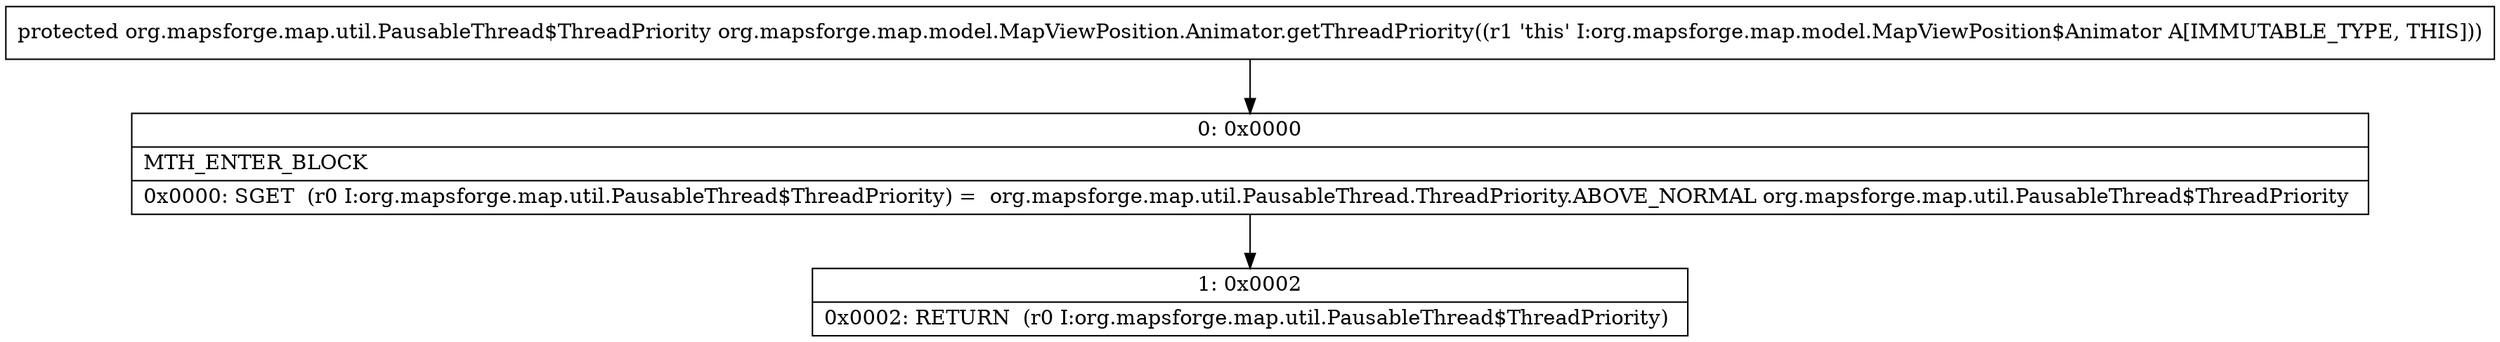 digraph "CFG fororg.mapsforge.map.model.MapViewPosition.Animator.getThreadPriority()Lorg\/mapsforge\/map\/util\/PausableThread$ThreadPriority;" {
Node_0 [shape=record,label="{0\:\ 0x0000|MTH_ENTER_BLOCK\l|0x0000: SGET  (r0 I:org.mapsforge.map.util.PausableThread$ThreadPriority) =  org.mapsforge.map.util.PausableThread.ThreadPriority.ABOVE_NORMAL org.mapsforge.map.util.PausableThread$ThreadPriority \l}"];
Node_1 [shape=record,label="{1\:\ 0x0002|0x0002: RETURN  (r0 I:org.mapsforge.map.util.PausableThread$ThreadPriority) \l}"];
MethodNode[shape=record,label="{protected org.mapsforge.map.util.PausableThread$ThreadPriority org.mapsforge.map.model.MapViewPosition.Animator.getThreadPriority((r1 'this' I:org.mapsforge.map.model.MapViewPosition$Animator A[IMMUTABLE_TYPE, THIS])) }"];
MethodNode -> Node_0;
Node_0 -> Node_1;
}

